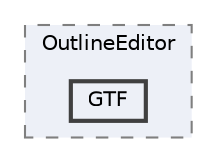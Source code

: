 digraph "C:/Users/むずでょ/Documents/Unity Projects/RMU-1-00-00-Research/Assets/RPGMaker/Codebase/Editor/OutlineEditor/GTF"
{
 // LATEX_PDF_SIZE
  bgcolor="transparent";
  edge [fontname=Helvetica,fontsize=10,labelfontname=Helvetica,labelfontsize=10];
  node [fontname=Helvetica,fontsize=10,shape=box,height=0.2,width=0.4];
  compound=true
  subgraph clusterdir_978d5f3454f7a6a16ddbc6575d492a64 {
    graph [ bgcolor="#edf0f7", pencolor="grey50", label="OutlineEditor", fontname=Helvetica,fontsize=10 style="filled,dashed", URL="dir_978d5f3454f7a6a16ddbc6575d492a64.html",tooltip=""]
  dir_d3e895ac43d8b3887115f9f3fd2fdd50 [label="GTF", fillcolor="#edf0f7", color="grey25", style="filled,bold", URL="dir_d3e895ac43d8b3887115f9f3fd2fdd50.html",tooltip=""];
  }
}
